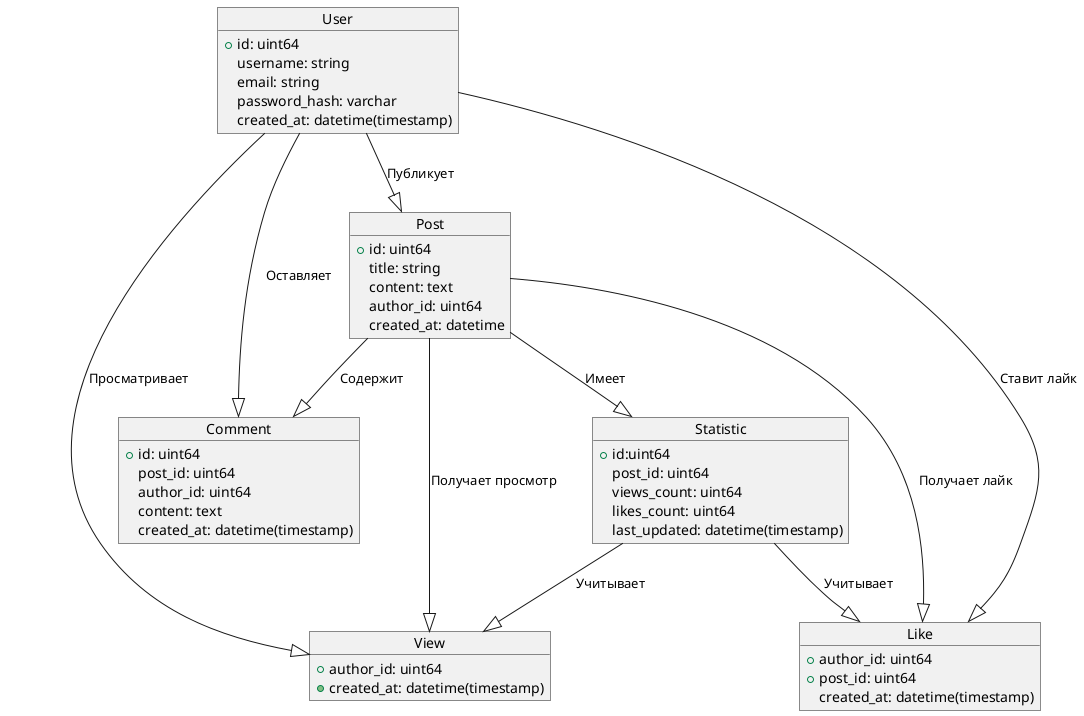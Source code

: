 @startuml er_diagram

object Post {
  +id: uint64
  title: string
  content: text
  author_id: uint64
  created_at: datetime 
}

object User {
  +id: uint64
  username: string
  email: string
  password_hash: varchar
  created_at: datetime(timestamp)
}

object Comment {
  +id: uint64
  post_id: uint64
  author_id: uint64
  content: text
  created_at: datetime(timestamp)
}

object Statistic {
  +id:uint64
  post_id: uint64
  views_count: uint64
  likes_count: uint64
  last_updated: datetime(timestamp)
}

object Like {
  +author_id: uint64
  +post_id: uint64
  created_at: datetime(timestamp)
}

object View {
  +author_id: uint64
  +created_at: datetime(timestamp)
}

User --|> Post : "Публикует"
Post --|> Comment : "Содержит"
User --|> Comment : "Оставляет"
Post --|> Statistic : "Имеет"
User --|>  Like : "Ставит лайк"
User --|>  View : "Просматривает"
Post --|>  Like : "Получает лайк"
Post --|>  View : "Получает просмотр"

Statistic --|>  View : "Учитывает"
Statistic --|>  Like : "Учитывает"

@enduml
